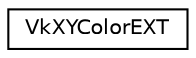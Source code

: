 digraph "Graphical Class Hierarchy"
{
 // LATEX_PDF_SIZE
  edge [fontname="Helvetica",fontsize="10",labelfontname="Helvetica",labelfontsize="10"];
  node [fontname="Helvetica",fontsize="10",shape=record];
  rankdir="LR";
  Node0 [label="VkXYColorEXT",height=0.2,width=0.4,color="black", fillcolor="white", style="filled",URL="$db/d1f/structVkXYColorEXT.html",tooltip=" "];
}
